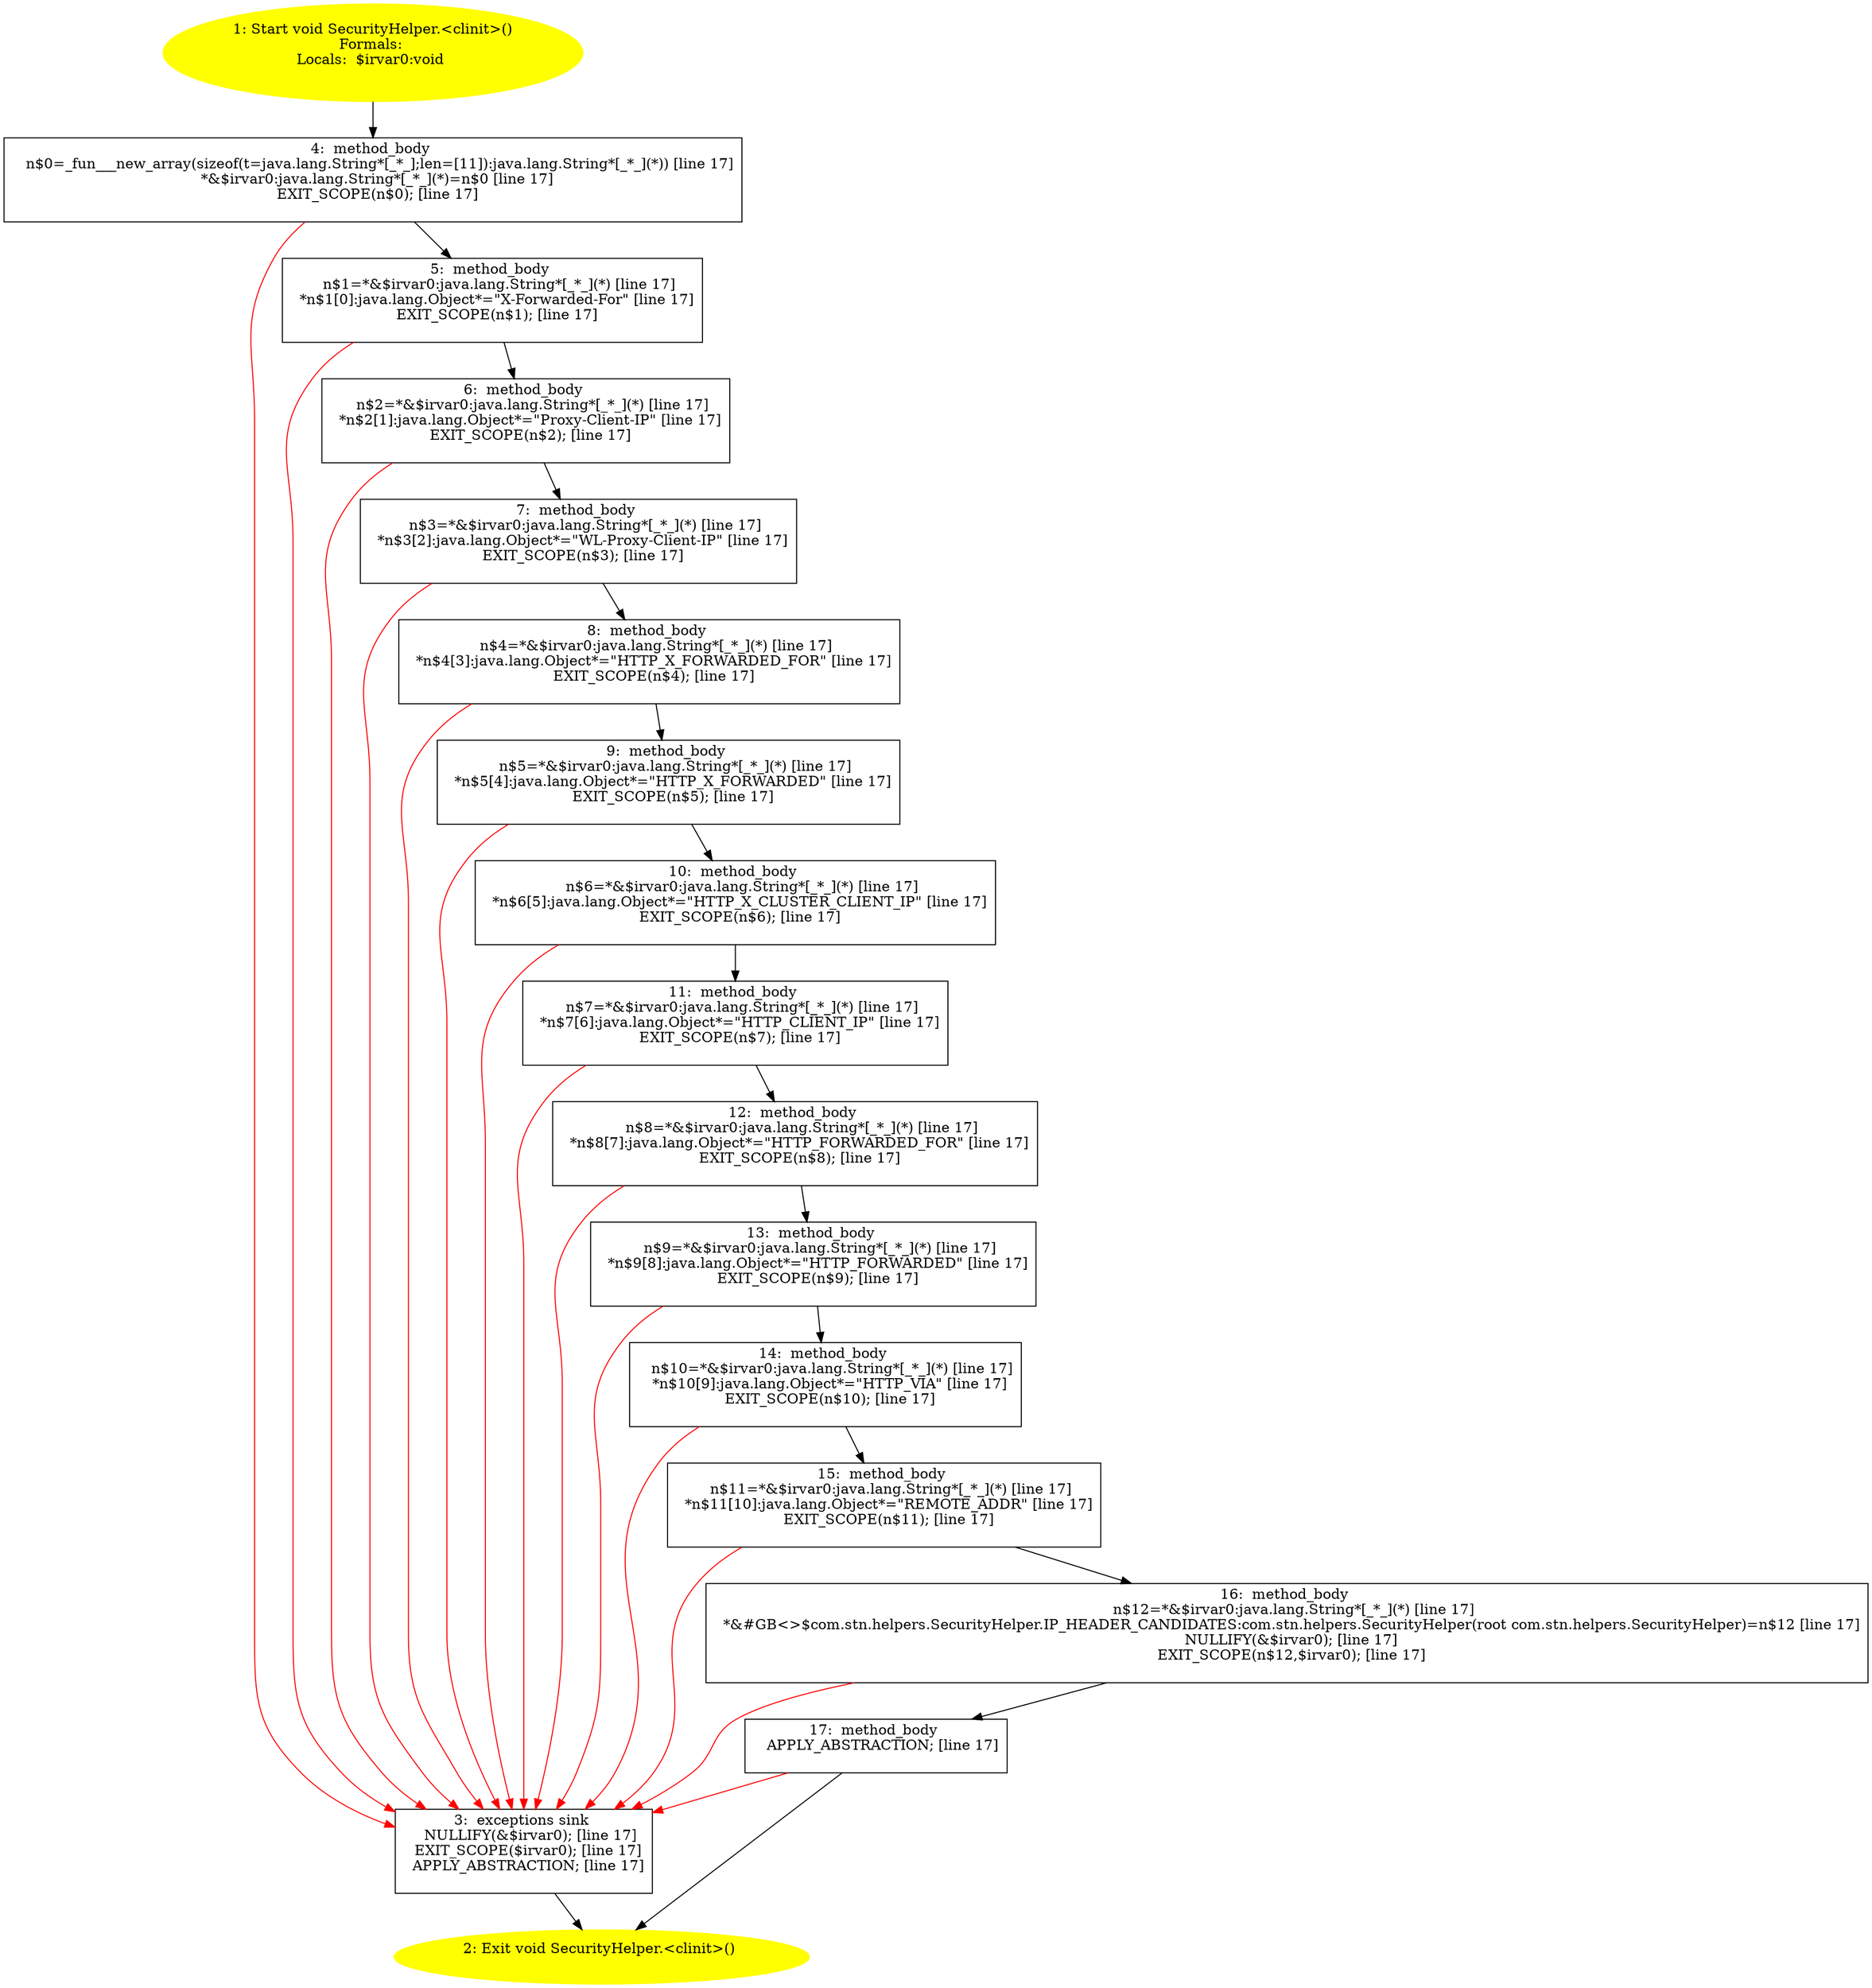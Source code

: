 /* @generated */
digraph cfg {
"com.stn.helpers.SecurityHelper.<clinit>():void.f878b9e7b03b4b0846eab186ff8d37be_1" [label="1: Start void SecurityHelper.<clinit>()\nFormals: \nLocals:  $irvar0:void \n  " color=yellow style=filled]
	

	 "com.stn.helpers.SecurityHelper.<clinit>():void.f878b9e7b03b4b0846eab186ff8d37be_1" -> "com.stn.helpers.SecurityHelper.<clinit>():void.f878b9e7b03b4b0846eab186ff8d37be_4" ;
"com.stn.helpers.SecurityHelper.<clinit>():void.f878b9e7b03b4b0846eab186ff8d37be_2" [label="2: Exit void SecurityHelper.<clinit>() \n  " color=yellow style=filled]
	

"com.stn.helpers.SecurityHelper.<clinit>():void.f878b9e7b03b4b0846eab186ff8d37be_3" [label="3:  exceptions sink \n   NULLIFY(&$irvar0); [line 17]\n  EXIT_SCOPE($irvar0); [line 17]\n  APPLY_ABSTRACTION; [line 17]\n " shape="box"]
	

	 "com.stn.helpers.SecurityHelper.<clinit>():void.f878b9e7b03b4b0846eab186ff8d37be_3" -> "com.stn.helpers.SecurityHelper.<clinit>():void.f878b9e7b03b4b0846eab186ff8d37be_2" ;
"com.stn.helpers.SecurityHelper.<clinit>():void.f878b9e7b03b4b0846eab186ff8d37be_4" [label="4:  method_body \n   n$0=_fun___new_array(sizeof(t=java.lang.String*[_*_];len=[11]):java.lang.String*[_*_](*)) [line 17]\n  *&$irvar0:java.lang.String*[_*_](*)=n$0 [line 17]\n  EXIT_SCOPE(n$0); [line 17]\n " shape="box"]
	

	 "com.stn.helpers.SecurityHelper.<clinit>():void.f878b9e7b03b4b0846eab186ff8d37be_4" -> "com.stn.helpers.SecurityHelper.<clinit>():void.f878b9e7b03b4b0846eab186ff8d37be_5" ;
	 "com.stn.helpers.SecurityHelper.<clinit>():void.f878b9e7b03b4b0846eab186ff8d37be_4" -> "com.stn.helpers.SecurityHelper.<clinit>():void.f878b9e7b03b4b0846eab186ff8d37be_3" [color="red" ];
"com.stn.helpers.SecurityHelper.<clinit>():void.f878b9e7b03b4b0846eab186ff8d37be_5" [label="5:  method_body \n   n$1=*&$irvar0:java.lang.String*[_*_](*) [line 17]\n  *n$1[0]:java.lang.Object*=\"X-Forwarded-For\" [line 17]\n  EXIT_SCOPE(n$1); [line 17]\n " shape="box"]
	

	 "com.stn.helpers.SecurityHelper.<clinit>():void.f878b9e7b03b4b0846eab186ff8d37be_5" -> "com.stn.helpers.SecurityHelper.<clinit>():void.f878b9e7b03b4b0846eab186ff8d37be_6" ;
	 "com.stn.helpers.SecurityHelper.<clinit>():void.f878b9e7b03b4b0846eab186ff8d37be_5" -> "com.stn.helpers.SecurityHelper.<clinit>():void.f878b9e7b03b4b0846eab186ff8d37be_3" [color="red" ];
"com.stn.helpers.SecurityHelper.<clinit>():void.f878b9e7b03b4b0846eab186ff8d37be_6" [label="6:  method_body \n   n$2=*&$irvar0:java.lang.String*[_*_](*) [line 17]\n  *n$2[1]:java.lang.Object*=\"Proxy-Client-IP\" [line 17]\n  EXIT_SCOPE(n$2); [line 17]\n " shape="box"]
	

	 "com.stn.helpers.SecurityHelper.<clinit>():void.f878b9e7b03b4b0846eab186ff8d37be_6" -> "com.stn.helpers.SecurityHelper.<clinit>():void.f878b9e7b03b4b0846eab186ff8d37be_7" ;
	 "com.stn.helpers.SecurityHelper.<clinit>():void.f878b9e7b03b4b0846eab186ff8d37be_6" -> "com.stn.helpers.SecurityHelper.<clinit>():void.f878b9e7b03b4b0846eab186ff8d37be_3" [color="red" ];
"com.stn.helpers.SecurityHelper.<clinit>():void.f878b9e7b03b4b0846eab186ff8d37be_7" [label="7:  method_body \n   n$3=*&$irvar0:java.lang.String*[_*_](*) [line 17]\n  *n$3[2]:java.lang.Object*=\"WL-Proxy-Client-IP\" [line 17]\n  EXIT_SCOPE(n$3); [line 17]\n " shape="box"]
	

	 "com.stn.helpers.SecurityHelper.<clinit>():void.f878b9e7b03b4b0846eab186ff8d37be_7" -> "com.stn.helpers.SecurityHelper.<clinit>():void.f878b9e7b03b4b0846eab186ff8d37be_8" ;
	 "com.stn.helpers.SecurityHelper.<clinit>():void.f878b9e7b03b4b0846eab186ff8d37be_7" -> "com.stn.helpers.SecurityHelper.<clinit>():void.f878b9e7b03b4b0846eab186ff8d37be_3" [color="red" ];
"com.stn.helpers.SecurityHelper.<clinit>():void.f878b9e7b03b4b0846eab186ff8d37be_8" [label="8:  method_body \n   n$4=*&$irvar0:java.lang.String*[_*_](*) [line 17]\n  *n$4[3]:java.lang.Object*=\"HTTP_X_FORWARDED_FOR\" [line 17]\n  EXIT_SCOPE(n$4); [line 17]\n " shape="box"]
	

	 "com.stn.helpers.SecurityHelper.<clinit>():void.f878b9e7b03b4b0846eab186ff8d37be_8" -> "com.stn.helpers.SecurityHelper.<clinit>():void.f878b9e7b03b4b0846eab186ff8d37be_9" ;
	 "com.stn.helpers.SecurityHelper.<clinit>():void.f878b9e7b03b4b0846eab186ff8d37be_8" -> "com.stn.helpers.SecurityHelper.<clinit>():void.f878b9e7b03b4b0846eab186ff8d37be_3" [color="red" ];
"com.stn.helpers.SecurityHelper.<clinit>():void.f878b9e7b03b4b0846eab186ff8d37be_9" [label="9:  method_body \n   n$5=*&$irvar0:java.lang.String*[_*_](*) [line 17]\n  *n$5[4]:java.lang.Object*=\"HTTP_X_FORWARDED\" [line 17]\n  EXIT_SCOPE(n$5); [line 17]\n " shape="box"]
	

	 "com.stn.helpers.SecurityHelper.<clinit>():void.f878b9e7b03b4b0846eab186ff8d37be_9" -> "com.stn.helpers.SecurityHelper.<clinit>():void.f878b9e7b03b4b0846eab186ff8d37be_10" ;
	 "com.stn.helpers.SecurityHelper.<clinit>():void.f878b9e7b03b4b0846eab186ff8d37be_9" -> "com.stn.helpers.SecurityHelper.<clinit>():void.f878b9e7b03b4b0846eab186ff8d37be_3" [color="red" ];
"com.stn.helpers.SecurityHelper.<clinit>():void.f878b9e7b03b4b0846eab186ff8d37be_10" [label="10:  method_body \n   n$6=*&$irvar0:java.lang.String*[_*_](*) [line 17]\n  *n$6[5]:java.lang.Object*=\"HTTP_X_CLUSTER_CLIENT_IP\" [line 17]\n  EXIT_SCOPE(n$6); [line 17]\n " shape="box"]
	

	 "com.stn.helpers.SecurityHelper.<clinit>():void.f878b9e7b03b4b0846eab186ff8d37be_10" -> "com.stn.helpers.SecurityHelper.<clinit>():void.f878b9e7b03b4b0846eab186ff8d37be_11" ;
	 "com.stn.helpers.SecurityHelper.<clinit>():void.f878b9e7b03b4b0846eab186ff8d37be_10" -> "com.stn.helpers.SecurityHelper.<clinit>():void.f878b9e7b03b4b0846eab186ff8d37be_3" [color="red" ];
"com.stn.helpers.SecurityHelper.<clinit>():void.f878b9e7b03b4b0846eab186ff8d37be_11" [label="11:  method_body \n   n$7=*&$irvar0:java.lang.String*[_*_](*) [line 17]\n  *n$7[6]:java.lang.Object*=\"HTTP_CLIENT_IP\" [line 17]\n  EXIT_SCOPE(n$7); [line 17]\n " shape="box"]
	

	 "com.stn.helpers.SecurityHelper.<clinit>():void.f878b9e7b03b4b0846eab186ff8d37be_11" -> "com.stn.helpers.SecurityHelper.<clinit>():void.f878b9e7b03b4b0846eab186ff8d37be_12" ;
	 "com.stn.helpers.SecurityHelper.<clinit>():void.f878b9e7b03b4b0846eab186ff8d37be_11" -> "com.stn.helpers.SecurityHelper.<clinit>():void.f878b9e7b03b4b0846eab186ff8d37be_3" [color="red" ];
"com.stn.helpers.SecurityHelper.<clinit>():void.f878b9e7b03b4b0846eab186ff8d37be_12" [label="12:  method_body \n   n$8=*&$irvar0:java.lang.String*[_*_](*) [line 17]\n  *n$8[7]:java.lang.Object*=\"HTTP_FORWARDED_FOR\" [line 17]\n  EXIT_SCOPE(n$8); [line 17]\n " shape="box"]
	

	 "com.stn.helpers.SecurityHelper.<clinit>():void.f878b9e7b03b4b0846eab186ff8d37be_12" -> "com.stn.helpers.SecurityHelper.<clinit>():void.f878b9e7b03b4b0846eab186ff8d37be_13" ;
	 "com.stn.helpers.SecurityHelper.<clinit>():void.f878b9e7b03b4b0846eab186ff8d37be_12" -> "com.stn.helpers.SecurityHelper.<clinit>():void.f878b9e7b03b4b0846eab186ff8d37be_3" [color="red" ];
"com.stn.helpers.SecurityHelper.<clinit>():void.f878b9e7b03b4b0846eab186ff8d37be_13" [label="13:  method_body \n   n$9=*&$irvar0:java.lang.String*[_*_](*) [line 17]\n  *n$9[8]:java.lang.Object*=\"HTTP_FORWARDED\" [line 17]\n  EXIT_SCOPE(n$9); [line 17]\n " shape="box"]
	

	 "com.stn.helpers.SecurityHelper.<clinit>():void.f878b9e7b03b4b0846eab186ff8d37be_13" -> "com.stn.helpers.SecurityHelper.<clinit>():void.f878b9e7b03b4b0846eab186ff8d37be_14" ;
	 "com.stn.helpers.SecurityHelper.<clinit>():void.f878b9e7b03b4b0846eab186ff8d37be_13" -> "com.stn.helpers.SecurityHelper.<clinit>():void.f878b9e7b03b4b0846eab186ff8d37be_3" [color="red" ];
"com.stn.helpers.SecurityHelper.<clinit>():void.f878b9e7b03b4b0846eab186ff8d37be_14" [label="14:  method_body \n   n$10=*&$irvar0:java.lang.String*[_*_](*) [line 17]\n  *n$10[9]:java.lang.Object*=\"HTTP_VIA\" [line 17]\n  EXIT_SCOPE(n$10); [line 17]\n " shape="box"]
	

	 "com.stn.helpers.SecurityHelper.<clinit>():void.f878b9e7b03b4b0846eab186ff8d37be_14" -> "com.stn.helpers.SecurityHelper.<clinit>():void.f878b9e7b03b4b0846eab186ff8d37be_15" ;
	 "com.stn.helpers.SecurityHelper.<clinit>():void.f878b9e7b03b4b0846eab186ff8d37be_14" -> "com.stn.helpers.SecurityHelper.<clinit>():void.f878b9e7b03b4b0846eab186ff8d37be_3" [color="red" ];
"com.stn.helpers.SecurityHelper.<clinit>():void.f878b9e7b03b4b0846eab186ff8d37be_15" [label="15:  method_body \n   n$11=*&$irvar0:java.lang.String*[_*_](*) [line 17]\n  *n$11[10]:java.lang.Object*=\"REMOTE_ADDR\" [line 17]\n  EXIT_SCOPE(n$11); [line 17]\n " shape="box"]
	

	 "com.stn.helpers.SecurityHelper.<clinit>():void.f878b9e7b03b4b0846eab186ff8d37be_15" -> "com.stn.helpers.SecurityHelper.<clinit>():void.f878b9e7b03b4b0846eab186ff8d37be_16" ;
	 "com.stn.helpers.SecurityHelper.<clinit>():void.f878b9e7b03b4b0846eab186ff8d37be_15" -> "com.stn.helpers.SecurityHelper.<clinit>():void.f878b9e7b03b4b0846eab186ff8d37be_3" [color="red" ];
"com.stn.helpers.SecurityHelper.<clinit>():void.f878b9e7b03b4b0846eab186ff8d37be_16" [label="16:  method_body \n   n$12=*&$irvar0:java.lang.String*[_*_](*) [line 17]\n  *&#GB<>$com.stn.helpers.SecurityHelper.IP_HEADER_CANDIDATES:com.stn.helpers.SecurityHelper(root com.stn.helpers.SecurityHelper)=n$12 [line 17]\n  NULLIFY(&$irvar0); [line 17]\n  EXIT_SCOPE(n$12,$irvar0); [line 17]\n " shape="box"]
	

	 "com.stn.helpers.SecurityHelper.<clinit>():void.f878b9e7b03b4b0846eab186ff8d37be_16" -> "com.stn.helpers.SecurityHelper.<clinit>():void.f878b9e7b03b4b0846eab186ff8d37be_17" ;
	 "com.stn.helpers.SecurityHelper.<clinit>():void.f878b9e7b03b4b0846eab186ff8d37be_16" -> "com.stn.helpers.SecurityHelper.<clinit>():void.f878b9e7b03b4b0846eab186ff8d37be_3" [color="red" ];
"com.stn.helpers.SecurityHelper.<clinit>():void.f878b9e7b03b4b0846eab186ff8d37be_17" [label="17:  method_body \n   APPLY_ABSTRACTION; [line 17]\n " shape="box"]
	

	 "com.stn.helpers.SecurityHelper.<clinit>():void.f878b9e7b03b4b0846eab186ff8d37be_17" -> "com.stn.helpers.SecurityHelper.<clinit>():void.f878b9e7b03b4b0846eab186ff8d37be_2" ;
	 "com.stn.helpers.SecurityHelper.<clinit>():void.f878b9e7b03b4b0846eab186ff8d37be_17" -> "com.stn.helpers.SecurityHelper.<clinit>():void.f878b9e7b03b4b0846eab186ff8d37be_3" [color="red" ];
}
